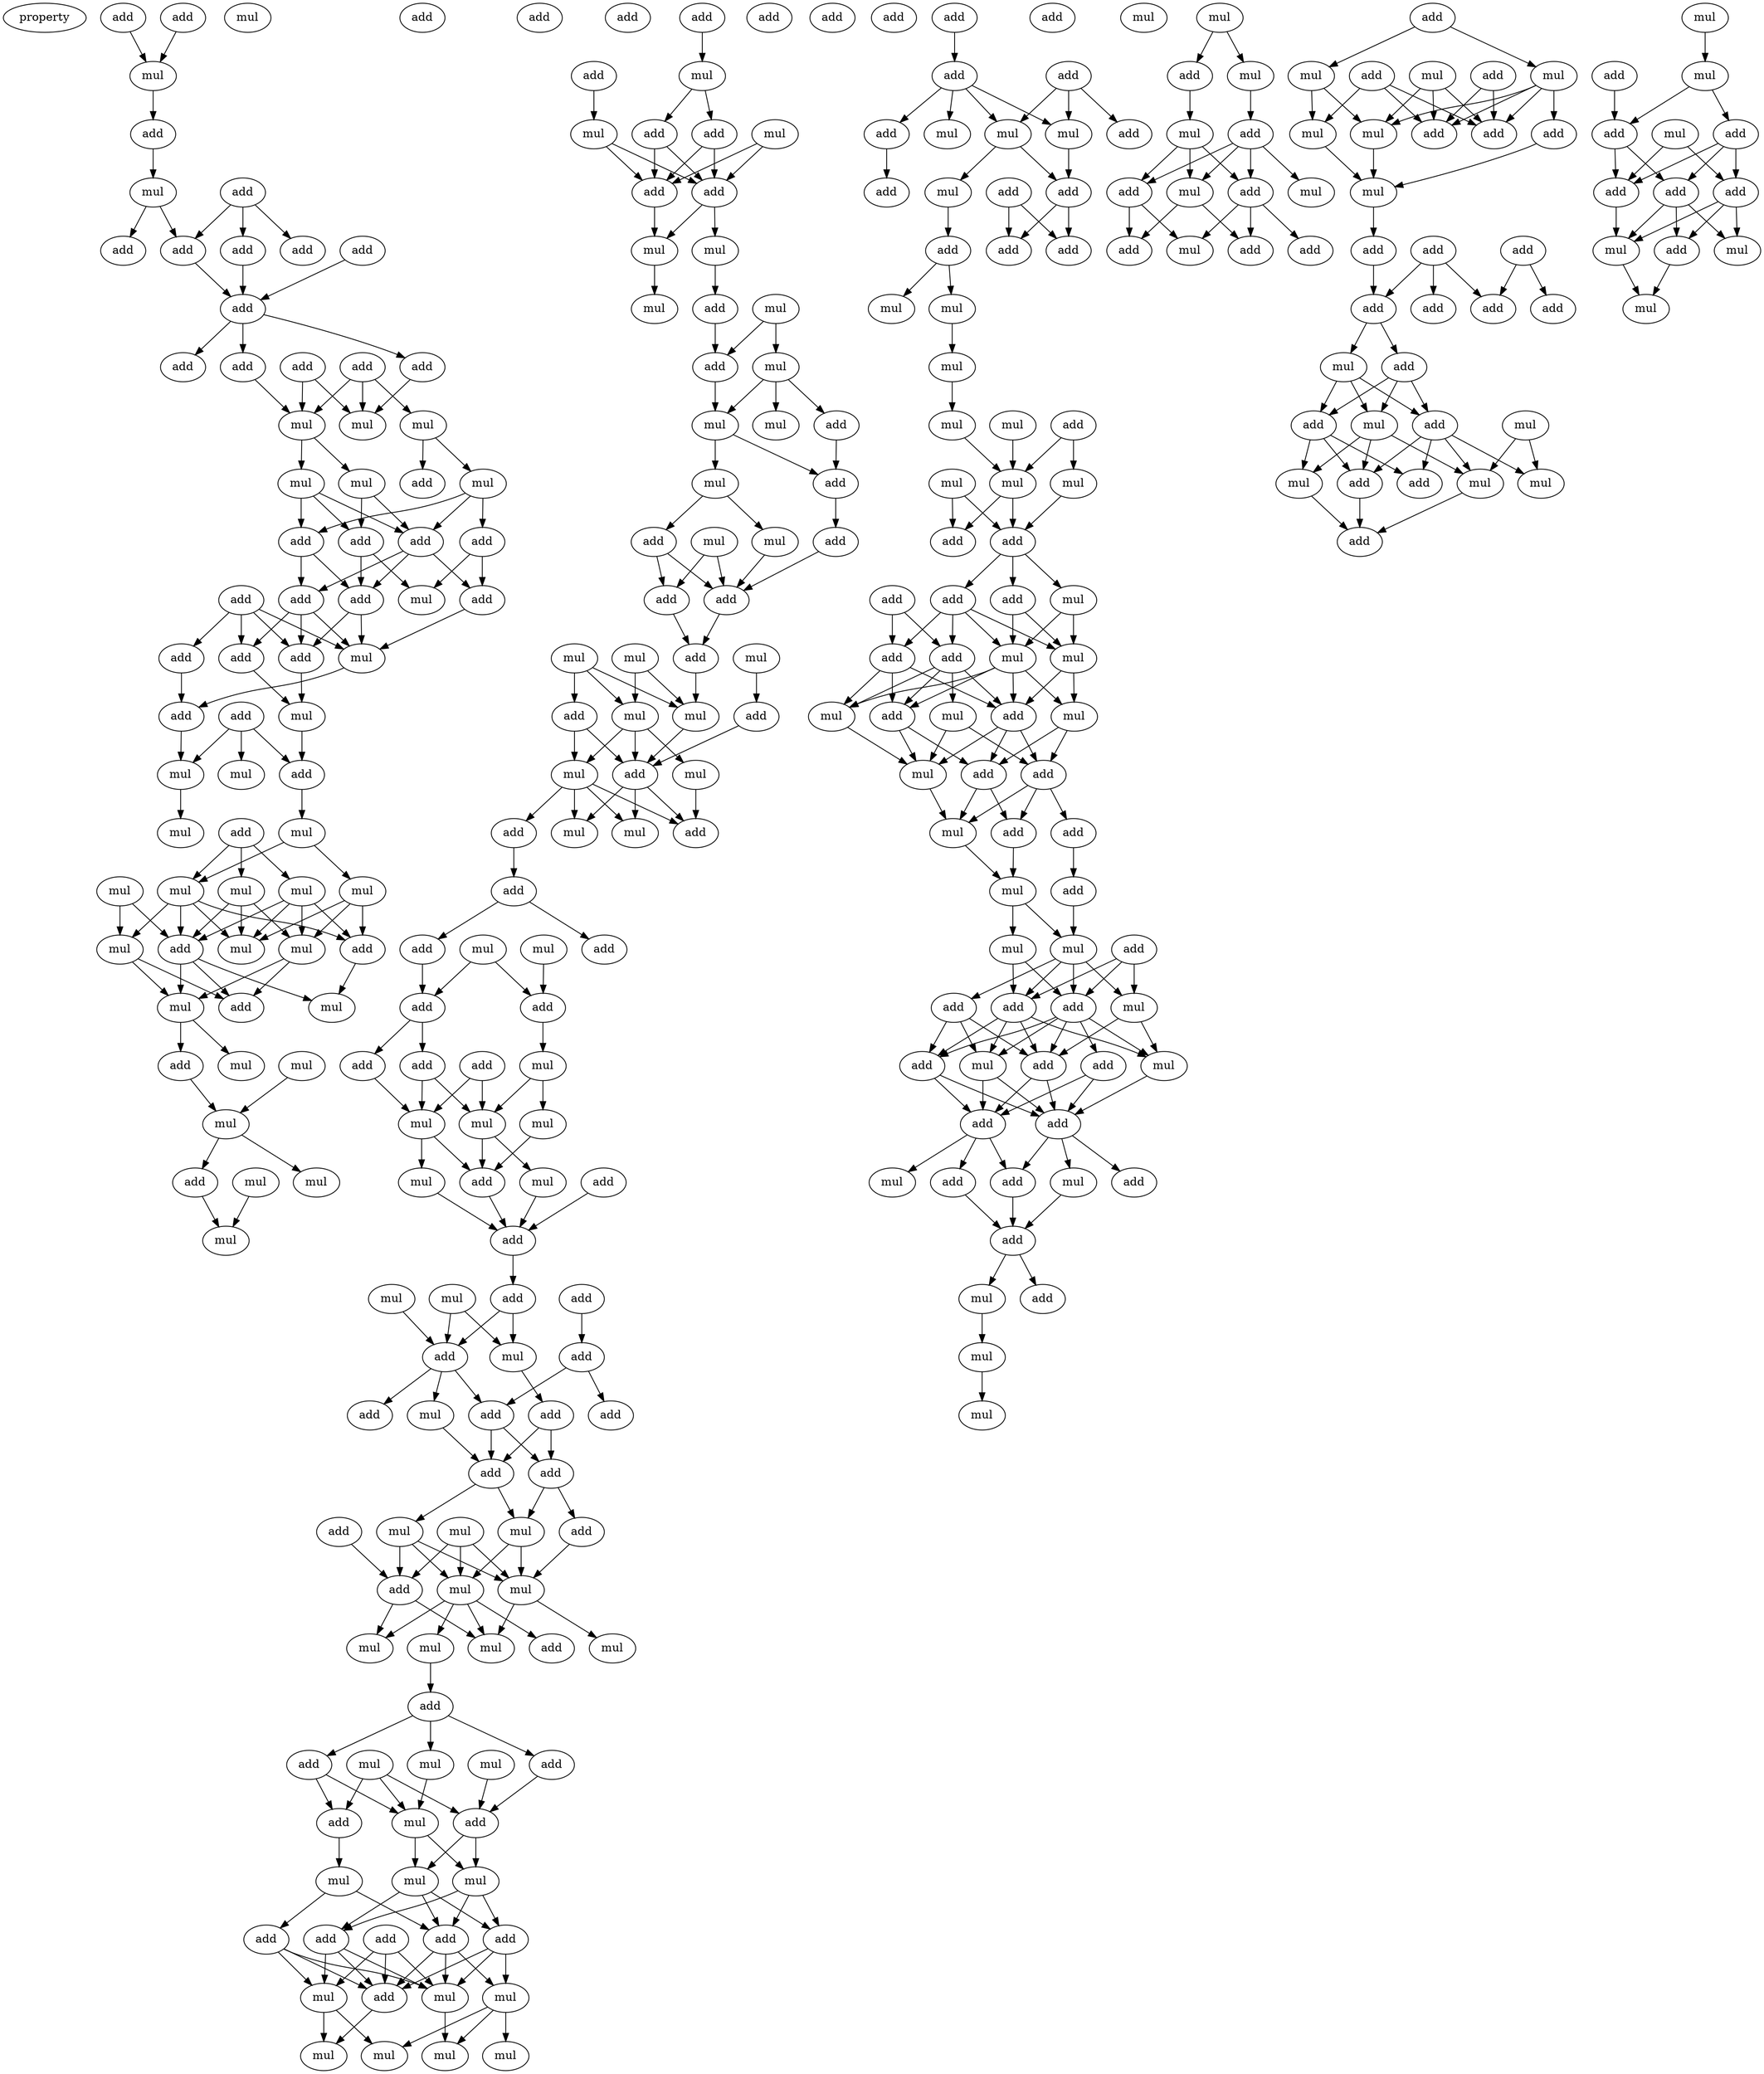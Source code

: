 digraph {
    node [fontcolor=black]
    property [mul=2,lf=1.7]
    0 [ label = add ];
    1 [ label = add ];
    2 [ label = mul ];
    3 [ label = add ];
    4 [ label = add ];
    5 [ label = mul ];
    6 [ label = add ];
    7 [ label = add ];
    8 [ label = mul ];
    9 [ label = add ];
    10 [ label = add ];
    11 [ label = add ];
    12 [ label = add ];
    13 [ label = add ];
    14 [ label = add ];
    15 [ label = add ];
    16 [ label = add ];
    17 [ label = add ];
    18 [ label = add ];
    19 [ label = add ];
    20 [ label = mul ];
    21 [ label = mul ];
    22 [ label = mul ];
    23 [ label = mul ];
    24 [ label = mul ];
    25 [ label = add ];
    26 [ label = mul ];
    27 [ label = add ];
    28 [ label = add ];
    29 [ label = add ];
    30 [ label = add ];
    31 [ label = add ];
    32 [ label = add ];
    33 [ label = mul ];
    34 [ label = add ];
    35 [ label = add ];
    36 [ label = add ];
    37 [ label = add ];
    38 [ label = add ];
    39 [ label = mul ];
    40 [ label = mul ];
    41 [ label = add ];
    42 [ label = add ];
    43 [ label = mul ];
    44 [ label = mul ];
    45 [ label = add ];
    46 [ label = add ];
    47 [ label = mul ];
    48 [ label = mul ];
    49 [ label = mul ];
    50 [ label = mul ];
    51 [ label = mul ];
    52 [ label = mul ];
    53 [ label = mul ];
    54 [ label = mul ];
    55 [ label = mul ];
    56 [ label = add ];
    57 [ label = add ];
    58 [ label = mul ];
    59 [ label = add ];
    60 [ label = mul ];
    61 [ label = mul ];
    62 [ label = mul ];
    63 [ label = mul ];
    64 [ label = add ];
    65 [ label = mul ];
    66 [ label = add ];
    67 [ label = mul ];
    68 [ label = add ];
    69 [ label = mul ];
    70 [ label = mul ];
    71 [ label = add ];
    72 [ label = mul ];
    73 [ label = add ];
    74 [ label = mul ];
    75 [ label = add ];
    76 [ label = add ];
    77 [ label = add ];
    78 [ label = mul ];
    79 [ label = add ];
    80 [ label = add ];
    81 [ label = mul ];
    82 [ label = mul ];
    83 [ label = mul ];
    84 [ label = mul ];
    85 [ label = add ];
    86 [ label = mul ];
    87 [ label = add ];
    88 [ label = mul ];
    89 [ label = mul ];
    90 [ label = add ];
    91 [ label = add ];
    92 [ label = mul ];
    93 [ label = add ];
    94 [ label = mul ];
    95 [ label = add ];
    96 [ label = mul ];
    97 [ label = add ];
    98 [ label = add ];
    99 [ label = add ];
    100 [ label = add ];
    101 [ label = mul ];
    102 [ label = mul ];
    103 [ label = mul ];
    104 [ label = mul ];
    105 [ label = add ];
    106 [ label = add ];
    107 [ label = mul ];
    108 [ label = add ];
    109 [ label = mul ];
    110 [ label = mul ];
    111 [ label = add ];
    112 [ label = add ];
    113 [ label = mul ];
    114 [ label = mul ];
    115 [ label = add ];
    116 [ label = add ];
    117 [ label = add ];
    118 [ label = mul ];
    119 [ label = mul ];
    120 [ label = add ];
    121 [ label = add ];
    122 [ label = add ];
    123 [ label = mul ];
    124 [ label = add ];
    125 [ label = add ];
    126 [ label = mul ];
    127 [ label = mul ];
    128 [ label = mul ];
    129 [ label = add ];
    130 [ label = mul ];
    131 [ label = mul ];
    132 [ label = add ];
    133 [ label = add ];
    134 [ label = mul ];
    135 [ label = add ];
    136 [ label = mul ];
    137 [ label = add ];
    138 [ label = mul ];
    139 [ label = add ];
    140 [ label = add ];
    141 [ label = add ];
    142 [ label = add ];
    143 [ label = add ];
    144 [ label = mul ];
    145 [ label = add ];
    146 [ label = add ];
    147 [ label = add ];
    148 [ label = mul ];
    149 [ label = add ];
    150 [ label = mul ];
    151 [ label = mul ];
    152 [ label = add ];
    153 [ label = mul ];
    154 [ label = mul ];
    155 [ label = add ];
    156 [ label = mul ];
    157 [ label = mul ];
    158 [ label = mul ];
    159 [ label = mul ];
    160 [ label = add ];
    161 [ label = add ];
    162 [ label = mul ];
    163 [ label = add ];
    164 [ label = mul ];
    165 [ label = mul ];
    166 [ label = add ];
    167 [ label = add ];
    168 [ label = mul ];
    169 [ label = add ];
    170 [ label = mul ];
    171 [ label = mul ];
    172 [ label = mul ];
    173 [ label = add ];
    174 [ label = add ];
    175 [ label = add ];
    176 [ label = add ];
    177 [ label = add ];
    178 [ label = mul ];
    179 [ label = mul ];
    180 [ label = add ];
    181 [ label = mul ];
    182 [ label = mul ];
    183 [ label = mul ];
    184 [ label = mul ];
    185 [ label = mul ];
    186 [ label = add ];
    187 [ label = add ];
    188 [ label = add ];
    189 [ label = add ];
    190 [ label = add ];
    191 [ label = add ];
    192 [ label = mul ];
    193 [ label = mul ];
    194 [ label = mul ];
    195 [ label = mul ];
    196 [ label = add ];
    197 [ label = add ];
    198 [ label = add ];
    199 [ label = add ];
    200 [ label = add ];
    201 [ label = add ];
    202 [ label = mul ];
    203 [ label = mul ];
    204 [ label = mul ];
    205 [ label = mul ];
    206 [ label = add ];
    207 [ label = mul ];
    208 [ label = mul ];
    209 [ label = mul ];
    210 [ label = mul ];
    211 [ label = add ];
    212 [ label = add ];
    213 [ label = mul ];
    214 [ label = add ];
    215 [ label = add ];
    216 [ label = add ];
    217 [ label = mul ];
    218 [ label = add ];
    219 [ label = mul ];
    220 [ label = add ];
    221 [ label = mul ];
    222 [ label = mul ];
    223 [ label = add ];
    224 [ label = add ];
    225 [ label = mul ];
    226 [ label = mul ];
    227 [ label = add ];
    228 [ label = add ];
    229 [ label = mul ];
    230 [ label = add ];
    231 [ label = add ];
    232 [ label = mul ];
    233 [ label = add ];
    234 [ label = mul ];
    235 [ label = add ];
    236 [ label = mul ];
    237 [ label = add ];
    238 [ label = add ];
    239 [ label = mul ];
    240 [ label = add ];
    241 [ label = add ];
    242 [ label = mul ];
    243 [ label = add ];
    244 [ label = mul ];
    245 [ label = add ];
    246 [ label = add ];
    247 [ label = add ];
    248 [ label = add ];
    249 [ label = mul ];
    250 [ label = add ];
    251 [ label = mul ];
    252 [ label = add ];
    253 [ label = add ];
    254 [ label = mul ];
    255 [ label = add ];
    256 [ label = mul ];
    257 [ label = add ];
    258 [ label = mul ];
    259 [ label = mul ];
    260 [ label = mul ];
    261 [ label = mul ];
    262 [ label = add ];
    263 [ label = mul ];
    264 [ label = add ];
    265 [ label = mul ];
    266 [ label = mul ];
    267 [ label = add ];
    268 [ label = add ];
    269 [ label = mul ];
    270 [ label = add ];
    271 [ label = add ];
    272 [ label = add ];
    273 [ label = add ];
    274 [ label = add ];
    275 [ label = add ];
    276 [ label = mul ];
    277 [ label = mul ];
    278 [ label = mul ];
    279 [ label = add ];
    280 [ label = mul ];
    281 [ label = mul ];
    282 [ label = add ];
    283 [ label = add ];
    284 [ label = mul ];
    285 [ label = add ];
    286 [ label = add ];
    287 [ label = add ];
    288 [ label = add ];
    289 [ label = add ];
    290 [ label = add ];
    291 [ label = add ];
    292 [ label = mul ];
    293 [ label = add ];
    294 [ label = add ];
    295 [ label = add ];
    296 [ label = mul ];
    297 [ label = mul ];
    298 [ label = mul ];
    299 [ label = add ];
    300 [ label = mul ];
    301 [ label = add ];
    302 [ label = mul ];
    303 [ label = add ];
    304 [ label = mul ];
    305 [ label = add ];
    306 [ label = mul ];
    307 [ label = add ];
    308 [ label = mul ];
    309 [ label = add ];
    310 [ label = add ];
    311 [ label = add ];
    312 [ label = add ];
    313 [ label = add ];
    314 [ label = mul ];
    315 [ label = mul ];
    316 [ label = mul ];
    0 -> 5 [ name = 0 ];
    1 -> 5 [ name = 1 ];
    5 -> 6 [ name = 2 ];
    6 -> 8 [ name = 3 ];
    7 -> 10 [ name = 4 ];
    7 -> 12 [ name = 5 ];
    7 -> 13 [ name = 6 ];
    8 -> 11 [ name = 7 ];
    8 -> 13 [ name = 8 ];
    9 -> 14 [ name = 9 ];
    10 -> 14 [ name = 10 ];
    13 -> 14 [ name = 11 ];
    14 -> 15 [ name = 12 ];
    14 -> 16 [ name = 13 ];
    14 -> 19 [ name = 14 ];
    15 -> 20 [ name = 15 ];
    16 -> 22 [ name = 16 ];
    17 -> 20 [ name = 17 ];
    17 -> 21 [ name = 18 ];
    17 -> 22 [ name = 19 ];
    18 -> 20 [ name = 20 ];
    18 -> 22 [ name = 21 ];
    21 -> 23 [ name = 22 ];
    21 -> 25 [ name = 23 ];
    22 -> 24 [ name = 24 ];
    22 -> 26 [ name = 25 ];
    23 -> 27 [ name = 26 ];
    23 -> 29 [ name = 27 ];
    23 -> 30 [ name = 28 ];
    24 -> 27 [ name = 29 ];
    24 -> 28 [ name = 30 ];
    24 -> 30 [ name = 31 ];
    26 -> 27 [ name = 32 ];
    26 -> 28 [ name = 33 ];
    27 -> 31 [ name = 34 ];
    27 -> 32 [ name = 35 ];
    27 -> 34 [ name = 36 ];
    28 -> 33 [ name = 37 ];
    28 -> 34 [ name = 38 ];
    29 -> 32 [ name = 39 ];
    29 -> 33 [ name = 40 ];
    30 -> 31 [ name = 41 ];
    30 -> 34 [ name = 42 ];
    31 -> 36 [ name = 43 ];
    31 -> 37 [ name = 44 ];
    31 -> 39 [ name = 45 ];
    32 -> 39 [ name = 46 ];
    34 -> 36 [ name = 47 ];
    34 -> 39 [ name = 48 ];
    35 -> 36 [ name = 49 ];
    35 -> 37 [ name = 50 ];
    35 -> 38 [ name = 51 ];
    35 -> 39 [ name = 52 ];
    36 -> 40 [ name = 53 ];
    37 -> 40 [ name = 54 ];
    38 -> 41 [ name = 55 ];
    39 -> 41 [ name = 56 ];
    40 -> 45 [ name = 57 ];
    41 -> 43 [ name = 58 ];
    42 -> 43 [ name = 59 ];
    42 -> 44 [ name = 60 ];
    42 -> 45 [ name = 61 ];
    43 -> 47 [ name = 62 ];
    45 -> 48 [ name = 63 ];
    46 -> 49 [ name = 64 ];
    46 -> 51 [ name = 65 ];
    46 -> 53 [ name = 66 ];
    48 -> 49 [ name = 67 ];
    48 -> 50 [ name = 68 ];
    49 -> 54 [ name = 69 ];
    49 -> 56 [ name = 70 ];
    49 -> 57 [ name = 71 ];
    49 -> 58 [ name = 72 ];
    50 -> 54 [ name = 73 ];
    50 -> 55 [ name = 74 ];
    50 -> 57 [ name = 75 ];
    51 -> 54 [ name = 76 ];
    51 -> 55 [ name = 77 ];
    51 -> 56 [ name = 78 ];
    52 -> 56 [ name = 79 ];
    52 -> 58 [ name = 80 ];
    53 -> 54 [ name = 81 ];
    53 -> 55 [ name = 82 ];
    53 -> 56 [ name = 83 ];
    53 -> 57 [ name = 84 ];
    55 -> 59 [ name = 85 ];
    55 -> 61 [ name = 86 ];
    56 -> 59 [ name = 87 ];
    56 -> 60 [ name = 88 ];
    56 -> 61 [ name = 89 ];
    57 -> 60 [ name = 90 ];
    58 -> 59 [ name = 91 ];
    58 -> 61 [ name = 92 ];
    61 -> 63 [ name = 93 ];
    61 -> 64 [ name = 94 ];
    62 -> 65 [ name = 95 ];
    64 -> 65 [ name = 96 ];
    65 -> 67 [ name = 97 ];
    65 -> 68 [ name = 98 ];
    68 -> 70 [ name = 99 ];
    69 -> 70 [ name = 100 ];
    71 -> 72 [ name = 101 ];
    72 -> 75 [ name = 102 ];
    72 -> 77 [ name = 103 ];
    73 -> 74 [ name = 104 ];
    74 -> 79 [ name = 105 ];
    74 -> 80 [ name = 106 ];
    75 -> 79 [ name = 107 ];
    75 -> 80 [ name = 108 ];
    77 -> 79 [ name = 109 ];
    77 -> 80 [ name = 110 ];
    78 -> 79 [ name = 111 ];
    78 -> 80 [ name = 112 ];
    79 -> 82 [ name = 113 ];
    80 -> 81 [ name = 114 ];
    80 -> 82 [ name = 115 ];
    81 -> 85 [ name = 116 ];
    82 -> 83 [ name = 117 ];
    84 -> 86 [ name = 118 ];
    84 -> 87 [ name = 119 ];
    85 -> 87 [ name = 120 ];
    86 -> 88 [ name = 121 ];
    86 -> 89 [ name = 122 ];
    86 -> 90 [ name = 123 ];
    87 -> 88 [ name = 124 ];
    88 -> 91 [ name = 125 ];
    88 -> 92 [ name = 126 ];
    90 -> 91 [ name = 127 ];
    91 -> 97 [ name = 128 ];
    92 -> 93 [ name = 129 ];
    92 -> 94 [ name = 130 ];
    93 -> 98 [ name = 131 ];
    93 -> 99 [ name = 132 ];
    94 -> 99 [ name = 133 ];
    96 -> 98 [ name = 134 ];
    96 -> 99 [ name = 135 ];
    97 -> 99 [ name = 136 ];
    98 -> 100 [ name = 137 ];
    99 -> 100 [ name = 138 ];
    100 -> 107 [ name = 139 ];
    101 -> 104 [ name = 140 ];
    101 -> 105 [ name = 141 ];
    101 -> 107 [ name = 142 ];
    102 -> 106 [ name = 143 ];
    103 -> 104 [ name = 144 ];
    103 -> 107 [ name = 145 ];
    104 -> 108 [ name = 146 ];
    104 -> 109 [ name = 147 ];
    104 -> 110 [ name = 148 ];
    105 -> 108 [ name = 149 ];
    105 -> 110 [ name = 150 ];
    106 -> 108 [ name = 151 ];
    107 -> 108 [ name = 152 ];
    108 -> 112 [ name = 153 ];
    108 -> 113 [ name = 154 ];
    108 -> 114 [ name = 155 ];
    109 -> 112 [ name = 156 ];
    110 -> 111 [ name = 157 ];
    110 -> 112 [ name = 158 ];
    110 -> 113 [ name = 159 ];
    110 -> 114 [ name = 160 ];
    111 -> 115 [ name = 161 ];
    115 -> 116 [ name = 162 ];
    115 -> 117 [ name = 163 ];
    116 -> 120 [ name = 164 ];
    118 -> 121 [ name = 165 ];
    119 -> 120 [ name = 166 ];
    119 -> 121 [ name = 167 ];
    120 -> 122 [ name = 168 ];
    120 -> 125 [ name = 169 ];
    121 -> 123 [ name = 170 ];
    122 -> 126 [ name = 171 ];
    122 -> 128 [ name = 172 ];
    123 -> 127 [ name = 173 ];
    123 -> 128 [ name = 174 ];
    124 -> 126 [ name = 175 ];
    124 -> 128 [ name = 176 ];
    125 -> 126 [ name = 177 ];
    126 -> 129 [ name = 178 ];
    126 -> 131 [ name = 179 ];
    127 -> 129 [ name = 180 ];
    128 -> 129 [ name = 181 ];
    128 -> 130 [ name = 182 ];
    129 -> 133 [ name = 183 ];
    130 -> 133 [ name = 184 ];
    131 -> 133 [ name = 185 ];
    132 -> 133 [ name = 186 ];
    133 -> 137 [ name = 187 ];
    134 -> 138 [ name = 188 ];
    134 -> 139 [ name = 189 ];
    135 -> 140 [ name = 190 ];
    136 -> 139 [ name = 191 ];
    137 -> 138 [ name = 192 ];
    137 -> 139 [ name = 193 ];
    138 -> 143 [ name = 194 ];
    139 -> 141 [ name = 195 ];
    139 -> 142 [ name = 196 ];
    139 -> 144 [ name = 197 ];
    140 -> 141 [ name = 198 ];
    140 -> 145 [ name = 199 ];
    141 -> 146 [ name = 200 ];
    141 -> 147 [ name = 201 ];
    143 -> 146 [ name = 202 ];
    143 -> 147 [ name = 203 ];
    144 -> 146 [ name = 204 ];
    146 -> 148 [ name = 205 ];
    146 -> 151 [ name = 206 ];
    147 -> 148 [ name = 207 ];
    147 -> 152 [ name = 208 ];
    148 -> 153 [ name = 209 ];
    148 -> 154 [ name = 210 ];
    149 -> 155 [ name = 211 ];
    150 -> 153 [ name = 212 ];
    150 -> 154 [ name = 213 ];
    150 -> 155 [ name = 214 ];
    151 -> 153 [ name = 215 ];
    151 -> 154 [ name = 216 ];
    151 -> 155 [ name = 217 ];
    152 -> 153 [ name = 218 ];
    153 -> 156 [ name = 219 ];
    153 -> 157 [ name = 220 ];
    154 -> 156 [ name = 221 ];
    154 -> 158 [ name = 222 ];
    154 -> 159 [ name = 223 ];
    154 -> 160 [ name = 224 ];
    155 -> 156 [ name = 225 ];
    155 -> 158 [ name = 226 ];
    159 -> 161 [ name = 227 ];
    161 -> 163 [ name = 228 ];
    161 -> 165 [ name = 229 ];
    161 -> 166 [ name = 230 ];
    162 -> 167 [ name = 231 ];
    162 -> 168 [ name = 232 ];
    162 -> 169 [ name = 233 ];
    163 -> 167 [ name = 234 ];
    163 -> 168 [ name = 235 ];
    164 -> 169 [ name = 236 ];
    165 -> 168 [ name = 237 ];
    166 -> 169 [ name = 238 ];
    167 -> 170 [ name = 239 ];
    168 -> 171 [ name = 240 ];
    168 -> 172 [ name = 241 ];
    169 -> 171 [ name = 242 ];
    169 -> 172 [ name = 243 ];
    170 -> 173 [ name = 244 ];
    170 -> 176 [ name = 245 ];
    171 -> 173 [ name = 246 ];
    171 -> 174 [ name = 247 ];
    171 -> 177 [ name = 248 ];
    172 -> 173 [ name = 249 ];
    172 -> 174 [ name = 250 ];
    172 -> 177 [ name = 251 ];
    173 -> 179 [ name = 252 ];
    173 -> 180 [ name = 253 ];
    173 -> 181 [ name = 254 ];
    174 -> 178 [ name = 255 ];
    174 -> 180 [ name = 256 ];
    174 -> 181 [ name = 257 ];
    175 -> 178 [ name = 258 ];
    175 -> 180 [ name = 259 ];
    175 -> 181 [ name = 260 ];
    176 -> 178 [ name = 261 ];
    176 -> 180 [ name = 262 ];
    176 -> 181 [ name = 263 ];
    177 -> 179 [ name = 264 ];
    177 -> 180 [ name = 265 ];
    177 -> 181 [ name = 266 ];
    178 -> 183 [ name = 267 ];
    178 -> 184 [ name = 268 ];
    179 -> 182 [ name = 269 ];
    179 -> 183 [ name = 270 ];
    179 -> 185 [ name = 271 ];
    180 -> 184 [ name = 272 ];
    181 -> 182 [ name = 273 ];
    187 -> 189 [ name = 274 ];
    188 -> 190 [ name = 275 ];
    188 -> 192 [ name = 276 ];
    188 -> 194 [ name = 277 ];
    189 -> 191 [ name = 278 ];
    189 -> 192 [ name = 279 ];
    189 -> 193 [ name = 280 ];
    189 -> 194 [ name = 281 ];
    191 -> 198 [ name = 282 ];
    192 -> 196 [ name = 283 ];
    194 -> 195 [ name = 284 ];
    194 -> 196 [ name = 285 ];
    195 -> 200 [ name = 286 ];
    196 -> 199 [ name = 287 ];
    196 -> 201 [ name = 288 ];
    197 -> 199 [ name = 289 ];
    197 -> 201 [ name = 290 ];
    200 -> 202 [ name = 291 ];
    200 -> 203 [ name = 292 ];
    203 -> 204 [ name = 293 ];
    204 -> 205 [ name = 294 ];
    205 -> 210 [ name = 295 ];
    206 -> 209 [ name = 296 ];
    206 -> 210 [ name = 297 ];
    207 -> 210 [ name = 298 ];
    208 -> 211 [ name = 299 ];
    208 -> 212 [ name = 300 ];
    209 -> 212 [ name = 301 ];
    210 -> 211 [ name = 302 ];
    210 -> 212 [ name = 303 ];
    212 -> 213 [ name = 304 ];
    212 -> 214 [ name = 305 ];
    212 -> 215 [ name = 306 ];
    213 -> 217 [ name = 307 ];
    213 -> 219 [ name = 308 ];
    214 -> 217 [ name = 309 ];
    214 -> 218 [ name = 310 ];
    214 -> 219 [ name = 311 ];
    214 -> 220 [ name = 312 ];
    215 -> 217 [ name = 313 ];
    215 -> 219 [ name = 314 ];
    216 -> 218 [ name = 315 ];
    216 -> 220 [ name = 316 ];
    217 -> 222 [ name = 317 ];
    217 -> 223 [ name = 318 ];
    217 -> 224 [ name = 319 ];
    217 -> 225 [ name = 320 ];
    218 -> 221 [ name = 321 ];
    218 -> 223 [ name = 322 ];
    218 -> 224 [ name = 323 ];
    218 -> 225 [ name = 324 ];
    219 -> 222 [ name = 325 ];
    219 -> 223 [ name = 326 ];
    220 -> 223 [ name = 327 ];
    220 -> 224 [ name = 328 ];
    220 -> 225 [ name = 329 ];
    221 -> 226 [ name = 330 ];
    221 -> 228 [ name = 331 ];
    222 -> 227 [ name = 332 ];
    222 -> 228 [ name = 333 ];
    223 -> 226 [ name = 334 ];
    223 -> 227 [ name = 335 ];
    223 -> 228 [ name = 336 ];
    224 -> 226 [ name = 337 ];
    224 -> 227 [ name = 338 ];
    225 -> 226 [ name = 339 ];
    226 -> 229 [ name = 340 ];
    227 -> 229 [ name = 341 ];
    227 -> 231 [ name = 342 ];
    228 -> 229 [ name = 343 ];
    228 -> 230 [ name = 344 ];
    228 -> 231 [ name = 345 ];
    229 -> 232 [ name = 346 ];
    230 -> 233 [ name = 347 ];
    231 -> 232 [ name = 348 ];
    232 -> 234 [ name = 349 ];
    232 -> 236 [ name = 350 ];
    233 -> 234 [ name = 351 ];
    234 -> 237 [ name = 352 ];
    234 -> 238 [ name = 353 ];
    234 -> 239 [ name = 354 ];
    234 -> 240 [ name = 355 ];
    235 -> 238 [ name = 356 ];
    235 -> 239 [ name = 357 ];
    235 -> 240 [ name = 358 ];
    236 -> 238 [ name = 359 ];
    236 -> 240 [ name = 360 ];
    237 -> 241 [ name = 361 ];
    237 -> 244 [ name = 362 ];
    237 -> 245 [ name = 363 ];
    238 -> 241 [ name = 364 ];
    238 -> 242 [ name = 365 ];
    238 -> 244 [ name = 366 ];
    238 -> 245 [ name = 367 ];
    239 -> 242 [ name = 368 ];
    239 -> 245 [ name = 369 ];
    240 -> 241 [ name = 370 ];
    240 -> 242 [ name = 371 ];
    240 -> 243 [ name = 372 ];
    240 -> 244 [ name = 373 ];
    240 -> 245 [ name = 374 ];
    241 -> 246 [ name = 375 ];
    241 -> 247 [ name = 376 ];
    242 -> 246 [ name = 377 ];
    243 -> 246 [ name = 378 ];
    243 -> 247 [ name = 379 ];
    244 -> 246 [ name = 380 ];
    244 -> 247 [ name = 381 ];
    245 -> 246 [ name = 382 ];
    245 -> 247 [ name = 383 ];
    246 -> 248 [ name = 384 ];
    246 -> 251 [ name = 385 ];
    246 -> 252 [ name = 386 ];
    247 -> 248 [ name = 387 ];
    247 -> 249 [ name = 388 ];
    247 -> 250 [ name = 389 ];
    248 -> 253 [ name = 390 ];
    250 -> 253 [ name = 391 ];
    251 -> 253 [ name = 392 ];
    253 -> 254 [ name = 393 ];
    253 -> 257 [ name = 394 ];
    254 -> 258 [ name = 395 ];
    258 -> 259 [ name = 396 ];
    260 -> 261 [ name = 397 ];
    260 -> 262 [ name = 398 ];
    261 -> 264 [ name = 399 ];
    262 -> 263 [ name = 400 ];
    263 -> 265 [ name = 401 ];
    263 -> 267 [ name = 402 ];
    263 -> 268 [ name = 403 ];
    264 -> 265 [ name = 404 ];
    264 -> 266 [ name = 405 ];
    264 -> 267 [ name = 406 ];
    264 -> 268 [ name = 407 ];
    265 -> 271 [ name = 408 ];
    265 -> 272 [ name = 409 ];
    267 -> 269 [ name = 410 ];
    267 -> 270 [ name = 411 ];
    267 -> 271 [ name = 412 ];
    268 -> 269 [ name = 413 ];
    268 -> 272 [ name = 414 ];
    273 -> 276 [ name = 415 ];
    273 -> 278 [ name = 416 ];
    274 -> 279 [ name = 417 ];
    274 -> 281 [ name = 418 ];
    274 -> 282 [ name = 419 ];
    275 -> 279 [ name = 420 ];
    275 -> 282 [ name = 421 ];
    276 -> 280 [ name = 422 ];
    276 -> 281 [ name = 423 ];
    277 -> 279 [ name = 424 ];
    277 -> 280 [ name = 425 ];
    277 -> 282 [ name = 426 ];
    278 -> 279 [ name = 427 ];
    278 -> 280 [ name = 428 ];
    278 -> 282 [ name = 429 ];
    278 -> 283 [ name = 430 ];
    280 -> 284 [ name = 431 ];
    281 -> 284 [ name = 432 ];
    283 -> 284 [ name = 433 ];
    284 -> 287 [ name = 434 ];
    285 -> 288 [ name = 435 ];
    285 -> 290 [ name = 436 ];
    286 -> 289 [ name = 437 ];
    286 -> 290 [ name = 438 ];
    286 -> 291 [ name = 439 ];
    287 -> 289 [ name = 440 ];
    289 -> 292 [ name = 441 ];
    289 -> 293 [ name = 442 ];
    292 -> 294 [ name = 443 ];
    292 -> 295 [ name = 444 ];
    292 -> 296 [ name = 445 ];
    293 -> 294 [ name = 446 ];
    293 -> 295 [ name = 447 ];
    293 -> 296 [ name = 448 ];
    294 -> 299 [ name = 449 ];
    294 -> 300 [ name = 450 ];
    294 -> 301 [ name = 451 ];
    295 -> 298 [ name = 452 ];
    295 -> 299 [ name = 453 ];
    295 -> 301 [ name = 454 ];
    295 -> 302 [ name = 455 ];
    296 -> 298 [ name = 456 ];
    296 -> 300 [ name = 457 ];
    296 -> 301 [ name = 458 ];
    297 -> 298 [ name = 459 ];
    297 -> 302 [ name = 460 ];
    298 -> 303 [ name = 461 ];
    300 -> 303 [ name = 462 ];
    301 -> 303 [ name = 463 ];
    304 -> 306 [ name = 464 ];
    305 -> 307 [ name = 465 ];
    306 -> 307 [ name = 466 ];
    306 -> 309 [ name = 467 ];
    307 -> 310 [ name = 468 ];
    307 -> 312 [ name = 469 ];
    308 -> 310 [ name = 470 ];
    308 -> 311 [ name = 471 ];
    309 -> 310 [ name = 472 ];
    309 -> 311 [ name = 473 ];
    309 -> 312 [ name = 474 ];
    310 -> 314 [ name = 475 ];
    311 -> 313 [ name = 476 ];
    311 -> 314 [ name = 477 ];
    311 -> 315 [ name = 478 ];
    312 -> 313 [ name = 479 ];
    312 -> 314 [ name = 480 ];
    312 -> 315 [ name = 481 ];
    313 -> 316 [ name = 482 ];
    314 -> 316 [ name = 483 ];
}
